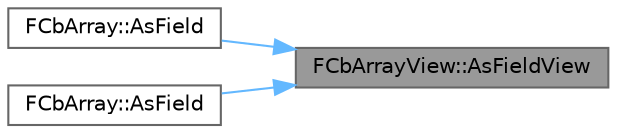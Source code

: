 digraph "FCbArrayView::AsFieldView"
{
 // INTERACTIVE_SVG=YES
 // LATEX_PDF_SIZE
  bgcolor="transparent";
  edge [fontname=Helvetica,fontsize=10,labelfontname=Helvetica,labelfontsize=10];
  node [fontname=Helvetica,fontsize=10,shape=box,height=0.2,width=0.4];
  rankdir="RL";
  Node1 [id="Node000001",label="FCbArrayView::AsFieldView",height=0.2,width=0.4,color="gray40", fillcolor="grey60", style="filled", fontcolor="black",tooltip="Access the array as an array field."];
  Node1 -> Node2 [id="edge1_Node000001_Node000002",dir="back",color="steelblue1",style="solid",tooltip=" "];
  Node2 [id="Node000002",label="FCbArray::AsField",height=0.2,width=0.4,color="grey40", fillcolor="white", style="filled",URL="$db/d7d/classFCbArray.html#a18d9d879b3d42699aeb7c5243281f9dc",tooltip=" "];
  Node1 -> Node3 [id="edge2_Node000001_Node000003",dir="back",color="steelblue1",style="solid",tooltip=" "];
  Node3 [id="Node000003",label="FCbArray::AsField",height=0.2,width=0.4,color="grey40", fillcolor="white", style="filled",URL="$db/d7d/classFCbArray.html#a59ab78398ed3336bdace2724d121849a",tooltip="Access the array as an array field."];
}
